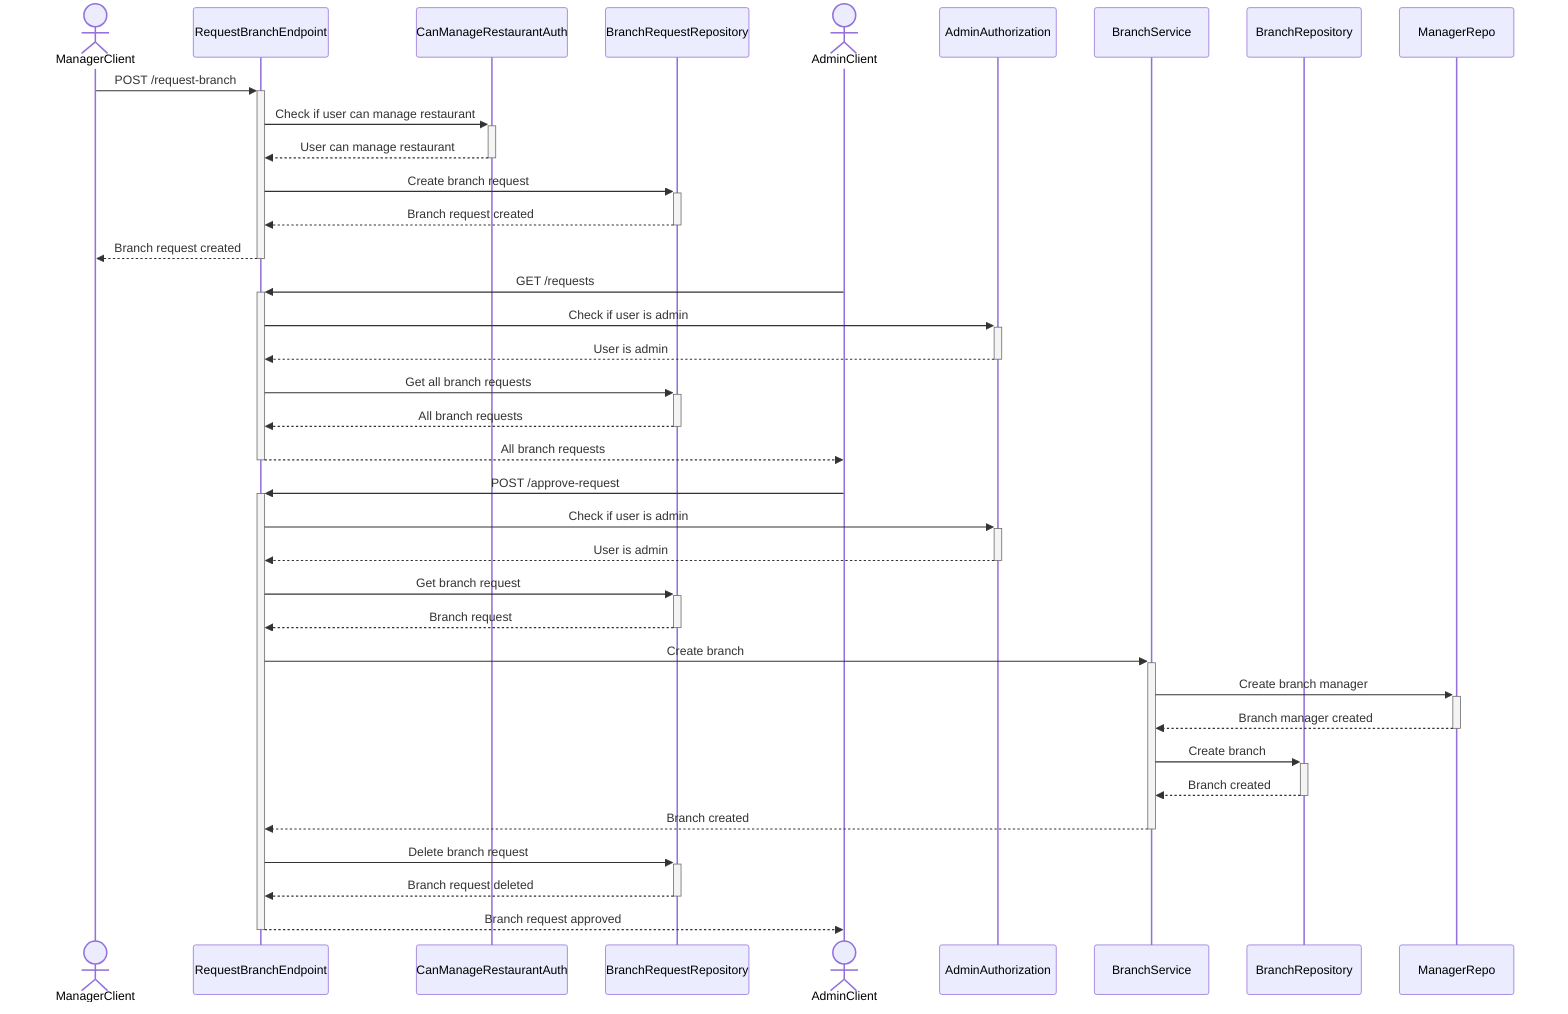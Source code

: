 sequenceDiagram
    actor ManagerClient
    participant RequestBranchEndpoint
    participant CanManageRestaurantAuth
    participant BranchRequestRepository
    actor AdminClient
    participant AdminAuthorization
    participant BranchService
    participant BranchRepository
    participant ManagerRepo

    ManagerClient->>+RequestBranchEndpoint: POST /request-branch
    RequestBranchEndpoint->>+CanManageRestaurantAuth: Check if user can manage restaurant
    CanManageRestaurantAuth-->>-RequestBranchEndpoint: User can manage restaurant
    RequestBranchEndpoint->>+BranchRequestRepository: Create branch request
    BranchRequestRepository-->>-RequestBranchEndpoint: Branch request created
    RequestBranchEndpoint-->>-ManagerClient: Branch request created
    AdminClient->>+RequestBranchEndpoint: GET /requests
    RequestBranchEndpoint->>+AdminAuthorization: Check if user is admin
    AdminAuthorization-->>-RequestBranchEndpoint: User is admin
    RequestBranchEndpoint->>+BranchRequestRepository: Get all branch requests
    BranchRequestRepository-->>-RequestBranchEndpoint: All branch requests
    RequestBranchEndpoint-->>-AdminClient: All branch requests
    AdminClient->>+RequestBranchEndpoint: POST /approve-request
    RequestBranchEndpoint->>+AdminAuthorization: Check if user is admin
    AdminAuthorization-->>-RequestBranchEndpoint: User is admin
    RequestBranchEndpoint->>+BranchRequestRepository: Get branch request
    BranchRequestRepository-->>-RequestBranchEndpoint: Branch request
    RequestBranchEndpoint->>+BranchService: Create branch
    BranchService->>+ManagerRepo: Create branch manager
    ManagerRepo-->>-BranchService: Branch manager created
    BranchService->>+BranchRepository: Create branch
    BranchRepository-->>-BranchService: Branch created
    BranchService-->>-RequestBranchEndpoint: Branch created
    RequestBranchEndpoint->>+BranchRequestRepository: Delete branch request
    BranchRequestRepository-->>-RequestBranchEndpoint: Branch request deleted
    RequestBranchEndpoint-->>-AdminClient: Branch request approved